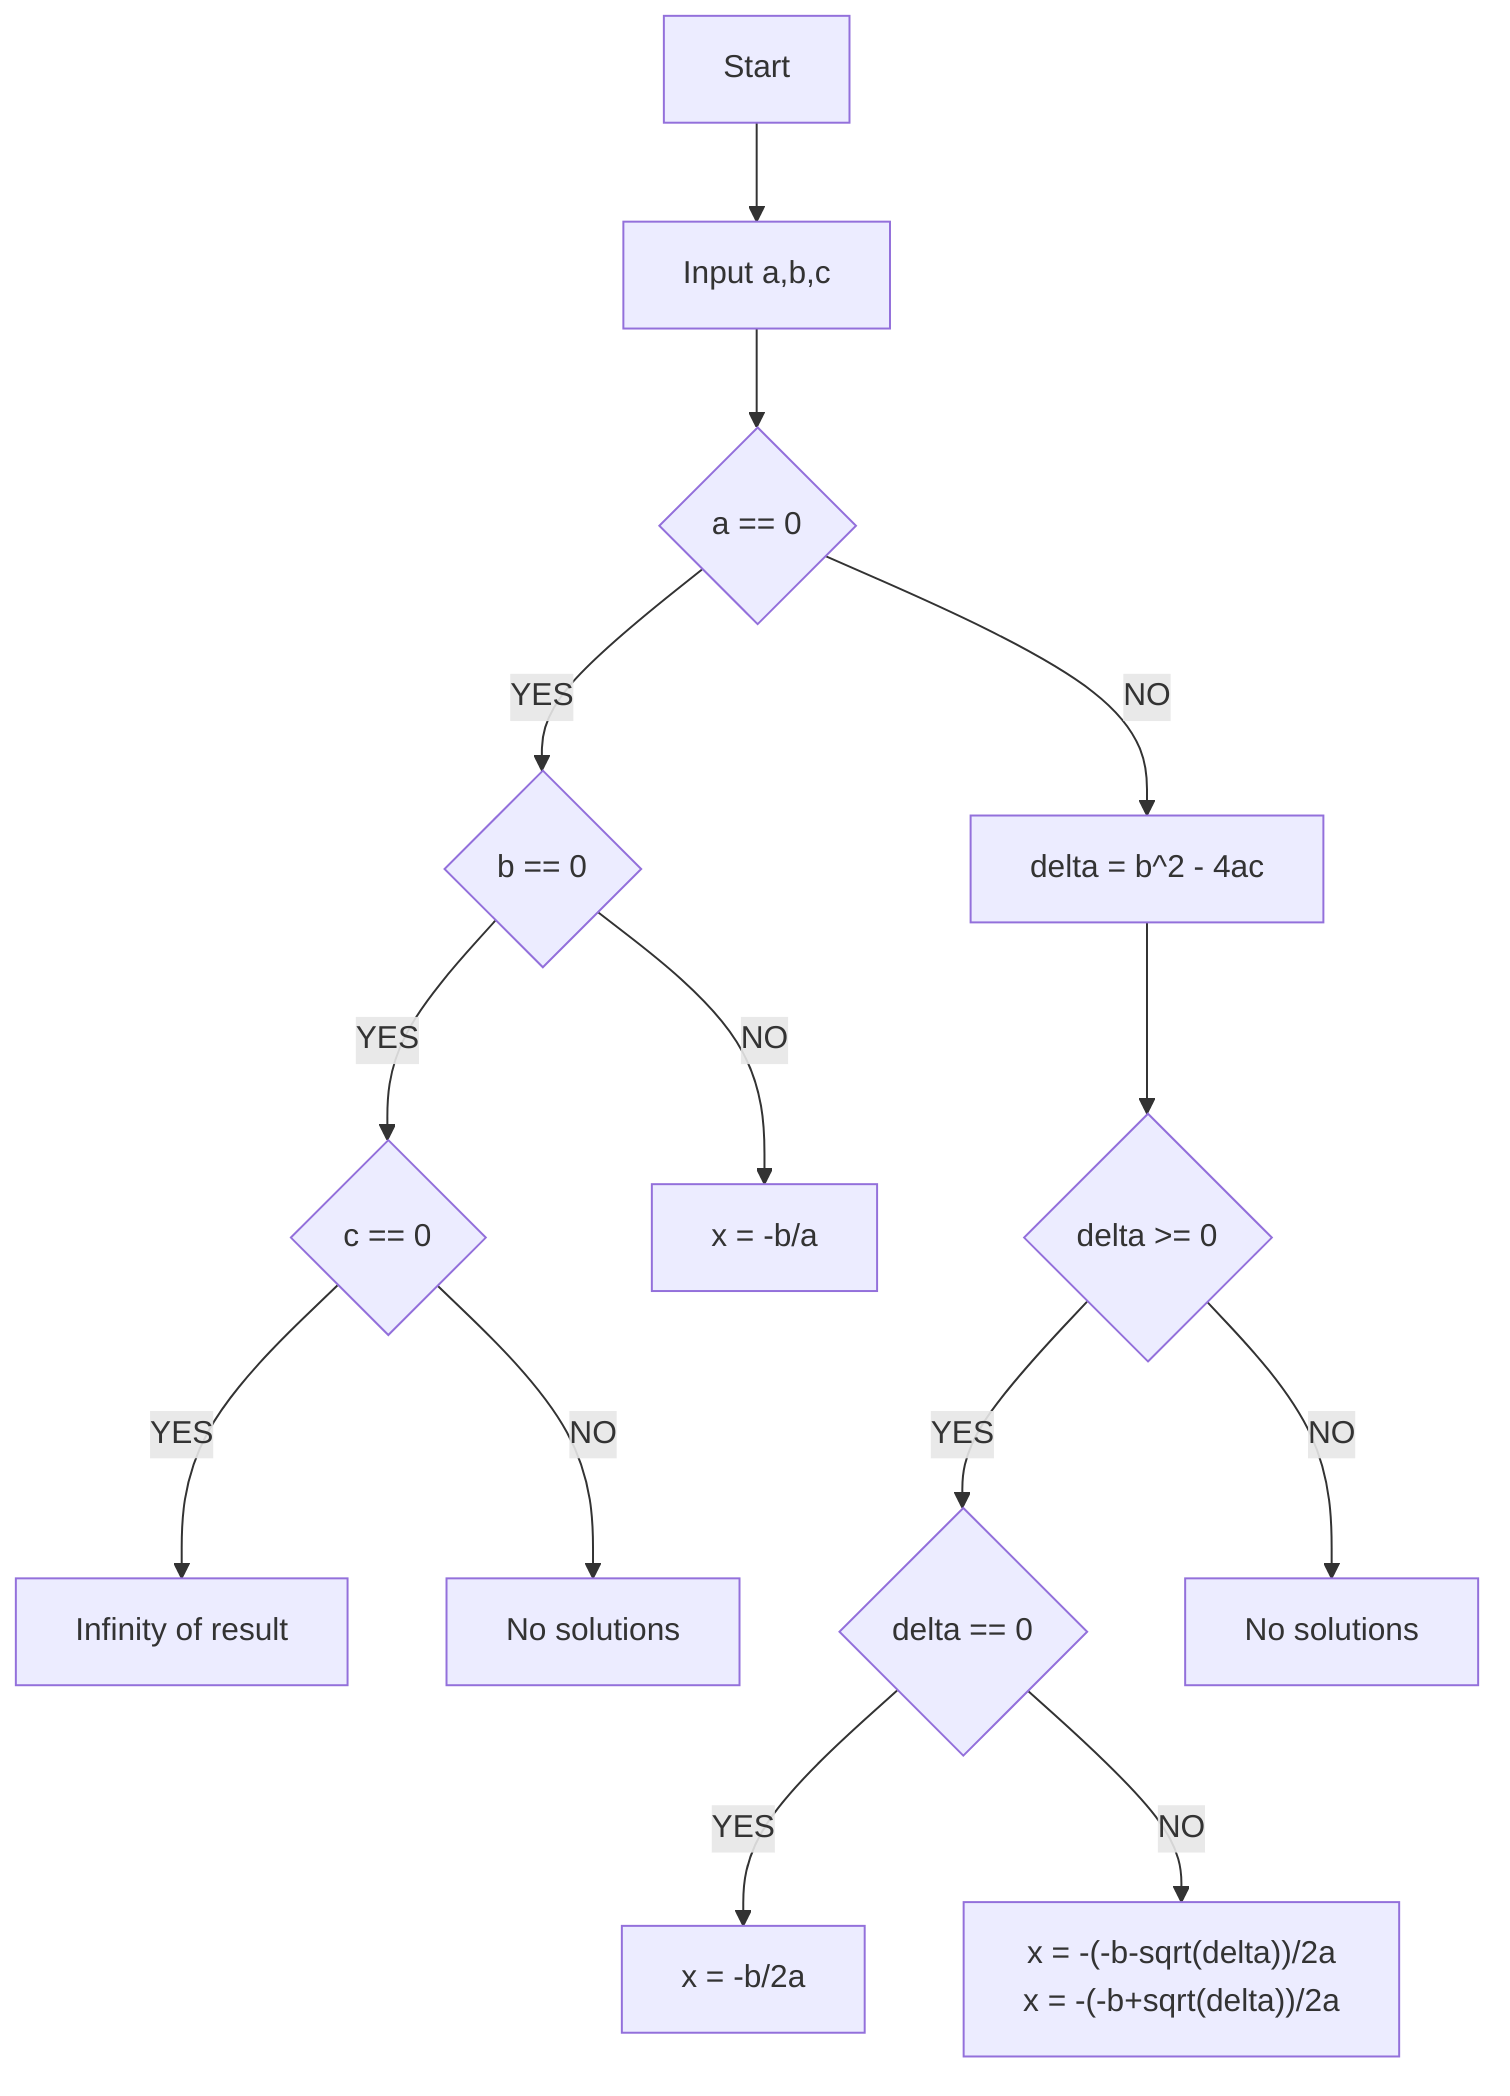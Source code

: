 graph TD
    Start --> inp[Input a,b,c]
    inp --> ae0{a == 0}
    ae0 --> |YES|be0{b == 0}
    be0 --> |YES|ce0{c == 0}
    be0 --> |NO|1n[x = -b/a]
    ce0 --> |YES|inf[Infinity of result]
    ce0 --> |NO|nos[No solutions]
    ae0 --> |NO|delta[delta = b^2 - 4ac]
    delta --> deltaeb0{delta >= 0}
    deltaeb0 --> |YES|deltae0{delta == 0}
    deltae0 --> |YES| 1nn[x = -b/2a]
    deltae0 --> |NO|tworeal["x = -(-b-sqrt(delta))/2a<br />x = -(-b+sqrt(delta))/2a"]
    deltaeb0 --> |NO|noreal[No solutions]
